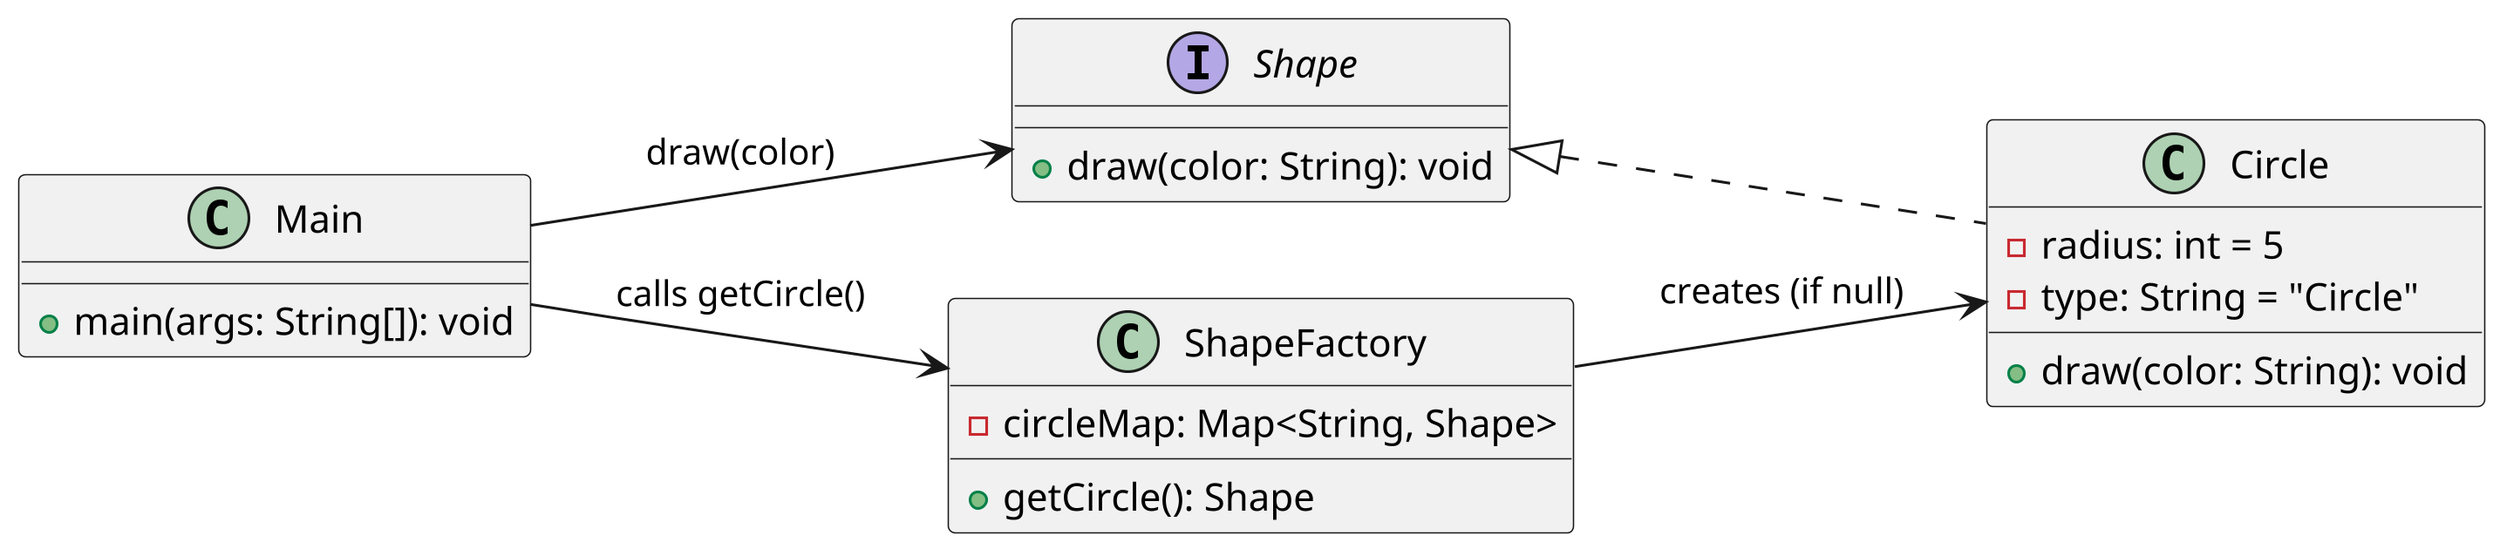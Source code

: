 @startuml
left to right direction
skinparam dpi 300

interface Shape {
    +draw(color: String): void
}

class Circle {
    -radius: int = 5
    -type: String = "Circle"
    +draw(color: String): void
}

class ShapeFactory {
    -circleMap: Map<String, Shape>
    +getCircle(): Shape
}

class Main {
    +main(args: String[]): void
}

Shape <|.. Circle
Main --> ShapeFactory : calls getCircle()
ShapeFactory --> Circle : creates (if null)
Main --> Shape : draw(color)

@enduml
